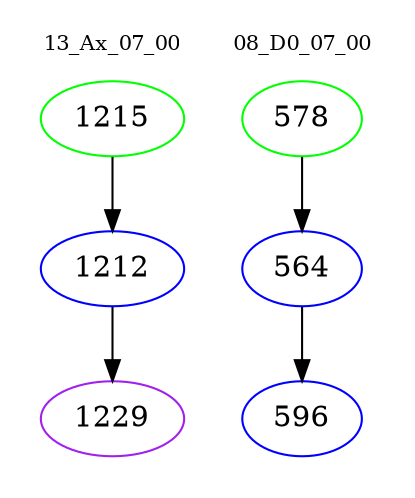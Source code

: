 digraph{
subgraph cluster_0 {
color = white
label = "13_Ax_07_00";
fontsize=10;
T0_1215 [label="1215", color="green"]
T0_1215 -> T0_1212 [color="black"]
T0_1212 [label="1212", color="blue"]
T0_1212 -> T0_1229 [color="black"]
T0_1229 [label="1229", color="purple"]
}
subgraph cluster_1 {
color = white
label = "08_D0_07_00";
fontsize=10;
T1_578 [label="578", color="green"]
T1_578 -> T1_564 [color="black"]
T1_564 [label="564", color="blue"]
T1_564 -> T1_596 [color="black"]
T1_596 [label="596", color="blue"]
}
}
